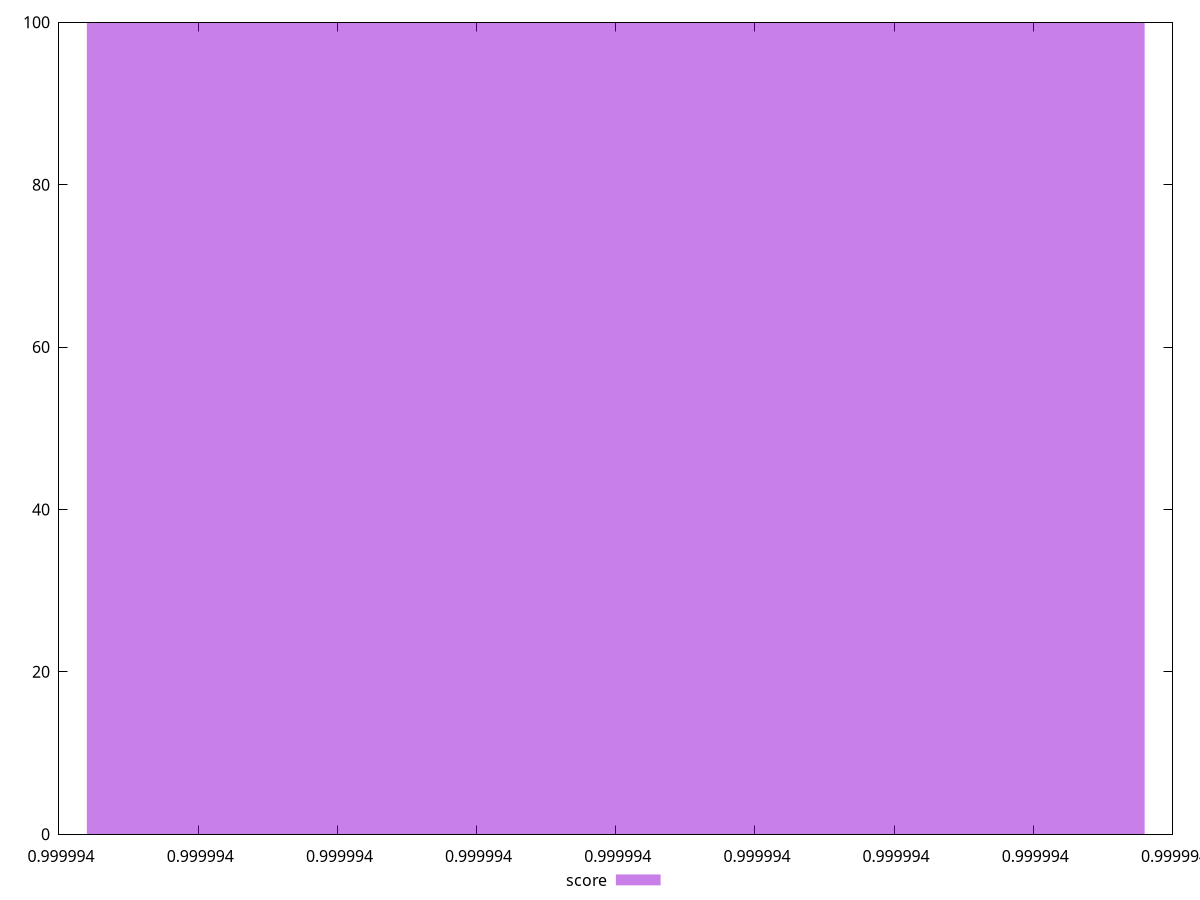 reset
set terminal svg size 640, 490 enhanced background rgb 'white'
set output "report_00007_2020-12-11T15:55:29.892Z/uses-long-cache-ttl/samples/pages+cached+noexternal+nojs/score/histogram.svg"

$score <<EOF
0.9999939069787653 100
EOF

set key outside below
set boxwidth 4.108009356698855e-15
set yrange [0:100]
set style fill transparent solid 0.5 noborder

plot \
  $score title "score" with boxes, \


reset